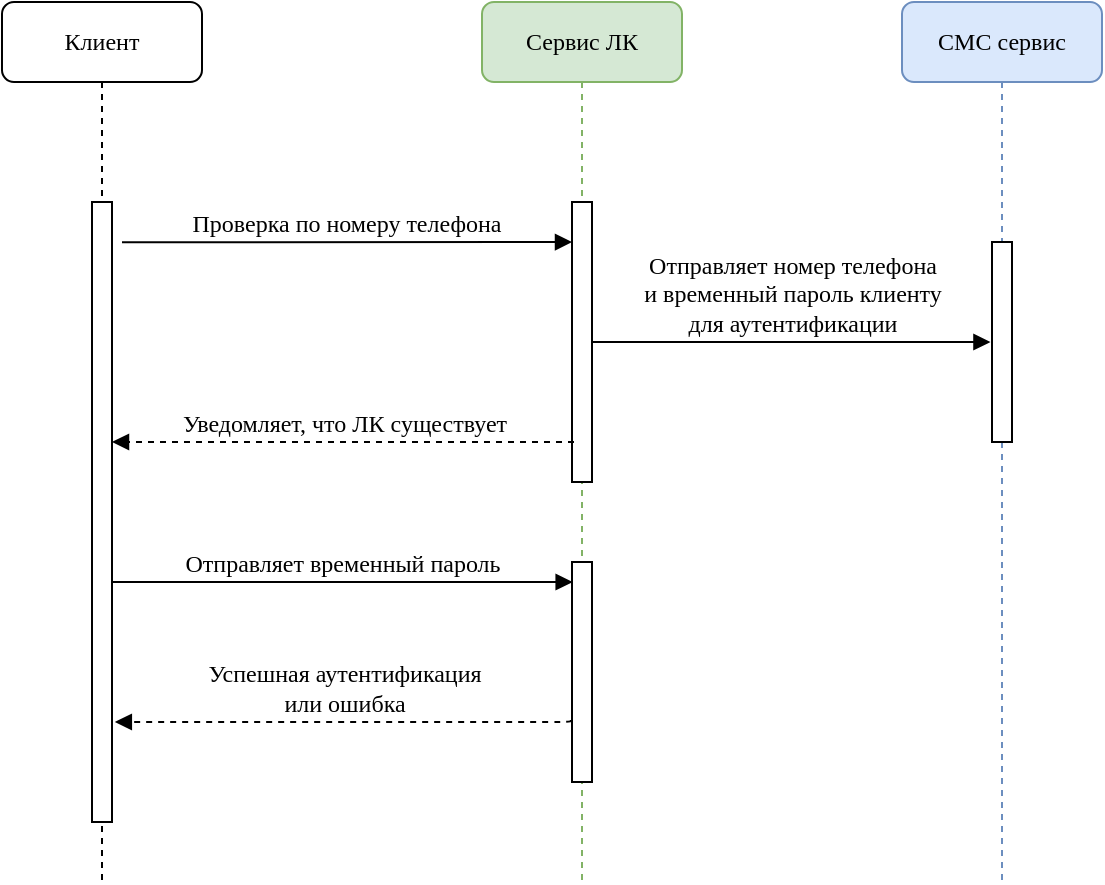 <mxfile version="20.5.1" type="github">
  <diagram name="Page-1" id="13e1069c-82ec-6db2-03f1-153e76fe0fe0">
    <mxGraphModel dx="1422" dy="752" grid="1" gridSize="10" guides="1" tooltips="1" connect="1" arrows="1" fold="1" page="1" pageScale="1" pageWidth="1100" pageHeight="850" background="none" math="0" shadow="0">
      <root>
        <mxCell id="0" />
        <mxCell id="1" parent="0" />
        <mxCell id="7baba1c4bc27f4b0-2" value="Сервис ЛК" style="shape=umlLifeline;perimeter=lifelinePerimeter;whiteSpace=wrap;html=1;container=1;collapsible=0;recursiveResize=0;outlineConnect=0;rounded=1;shadow=0;comic=0;labelBackgroundColor=none;strokeWidth=1;fontFamily=Verdana;fontSize=12;align=center;fillColor=#d5e8d4;strokeColor=#82b366;" parent="1" vertex="1">
          <mxGeometry x="340" y="80" width="100" height="440" as="geometry" />
        </mxCell>
        <mxCell id="7baba1c4bc27f4b0-10" value="" style="html=1;points=[];perimeter=orthogonalPerimeter;rounded=0;shadow=0;comic=0;labelBackgroundColor=none;strokeWidth=1;fontFamily=Verdana;fontSize=12;align=center;" parent="7baba1c4bc27f4b0-2" vertex="1">
          <mxGeometry x="45" y="100" width="10" height="140" as="geometry" />
        </mxCell>
        <mxCell id="XRunER9RHScrPyXt0azJ-4" value="" style="html=1;points=[];perimeter=orthogonalPerimeter;rounded=0;shadow=0;comic=0;labelBackgroundColor=none;strokeWidth=1;fontFamily=Verdana;fontSize=12;align=center;" parent="7baba1c4bc27f4b0-2" vertex="1">
          <mxGeometry x="45" y="280" width="10" height="110" as="geometry" />
        </mxCell>
        <mxCell id="7baba1c4bc27f4b0-3" value="СМС сервис" style="shape=umlLifeline;perimeter=lifelinePerimeter;whiteSpace=wrap;html=1;container=1;collapsible=0;recursiveResize=0;outlineConnect=0;rounded=1;shadow=0;comic=0;labelBackgroundColor=none;strokeWidth=1;fontFamily=Verdana;fontSize=12;align=center;fillColor=#dae8fc;strokeColor=#6c8ebf;" parent="1" vertex="1">
          <mxGeometry x="550" y="80" width="100" height="440" as="geometry" />
        </mxCell>
        <mxCell id="7baba1c4bc27f4b0-13" value="" style="html=1;points=[];perimeter=orthogonalPerimeter;rounded=0;shadow=0;comic=0;labelBackgroundColor=none;strokeWidth=1;fontFamily=Verdana;fontSize=12;align=center;" parent="7baba1c4bc27f4b0-3" vertex="1">
          <mxGeometry x="45" y="120" width="10" height="100" as="geometry" />
        </mxCell>
        <mxCell id="7baba1c4bc27f4b0-8" value="Клиент" style="shape=umlLifeline;perimeter=lifelinePerimeter;whiteSpace=wrap;html=1;container=1;collapsible=0;recursiveResize=0;outlineConnect=0;rounded=1;shadow=0;comic=0;labelBackgroundColor=none;strokeWidth=1;fontFamily=Verdana;fontSize=12;align=center;" parent="1" vertex="1">
          <mxGeometry x="100" y="80" width="100" height="440" as="geometry" />
        </mxCell>
        <mxCell id="7baba1c4bc27f4b0-9" value="" style="html=1;points=[];perimeter=orthogonalPerimeter;rounded=0;shadow=0;comic=0;labelBackgroundColor=none;strokeWidth=1;fontFamily=Verdana;fontSize=12;align=center;" parent="7baba1c4bc27f4b0-8" vertex="1">
          <mxGeometry x="45" y="100" width="10" height="310" as="geometry" />
        </mxCell>
        <mxCell id="7baba1c4bc27f4b0-11" value="Проверка по номеру телефона" style="html=1;verticalAlign=bottom;endArrow=block;labelBackgroundColor=none;fontFamily=Verdana;fontSize=12;edgeStyle=elbowEdgeStyle;elbow=vertical;exitX=1.5;exitY=0.065;exitDx=0;exitDy=0;exitPerimeter=0;" parent="1" source="7baba1c4bc27f4b0-9" edge="1">
          <mxGeometry relative="1" as="geometry">
            <mxPoint x="160" y="200" as="sourcePoint" />
            <mxPoint x="385" y="200" as="targetPoint" />
          </mxGeometry>
        </mxCell>
        <mxCell id="7baba1c4bc27f4b0-14" value="&lt;div&gt;Отправляет номер телефона&lt;/div&gt;&lt;div&gt;и временный пароль клиенту&lt;/div&gt;&lt;div&gt;для аутентификации&lt;br&gt;&lt;/div&gt;" style="html=1;verticalAlign=bottom;endArrow=block;labelBackgroundColor=none;fontFamily=Verdana;fontSize=12;edgeStyle=elbowEdgeStyle;elbow=vertical;entryX=-0.077;entryY=0.501;entryDx=0;entryDy=0;entryPerimeter=0;" parent="1" source="7baba1c4bc27f4b0-10" target="7baba1c4bc27f4b0-13" edge="1">
          <mxGeometry relative="1" as="geometry">
            <mxPoint x="470" y="200" as="sourcePoint" />
            <mxPoint x="590" y="250" as="targetPoint" />
            <Array as="points">
              <mxPoint x="510" y="250" />
              <mxPoint x="470" y="350" />
            </Array>
          </mxGeometry>
        </mxCell>
        <mxCell id="XRunER9RHScrPyXt0azJ-3" value="&lt;div&gt;Уведомляет, что ЛК существует&lt;/div&gt;" style="html=1;verticalAlign=bottom;endArrow=block;labelBackgroundColor=none;fontFamily=Verdana;fontSize=12;edgeStyle=elbowEdgeStyle;elbow=vertical;exitX=0.1;exitY=0.857;exitDx=0;exitDy=0;exitPerimeter=0;dashed=1;" parent="1" source="7baba1c4bc27f4b0-10" edge="1">
          <mxGeometry relative="1" as="geometry">
            <mxPoint x="380" y="380" as="sourcePoint" />
            <mxPoint x="155" y="300" as="targetPoint" />
            <Array as="points">
              <mxPoint x="320" y="300" />
              <mxPoint x="265" y="380.2" />
            </Array>
          </mxGeometry>
        </mxCell>
        <mxCell id="XRunER9RHScrPyXt0azJ-5" value="Отправляет временный пароль" style="html=1;verticalAlign=bottom;endArrow=block;labelBackgroundColor=none;fontFamily=Verdana;fontSize=12;edgeStyle=elbowEdgeStyle;elbow=vertical;entryX=0.033;entryY=0.091;entryDx=0;entryDy=0;entryPerimeter=0;" parent="1" target="XRunER9RHScrPyXt0azJ-4" edge="1">
          <mxGeometry relative="1" as="geometry">
            <mxPoint x="155" y="370" as="sourcePoint" />
            <mxPoint x="380" y="370" as="targetPoint" />
            <Array as="points">
              <mxPoint x="320" y="370" />
            </Array>
          </mxGeometry>
        </mxCell>
        <mxCell id="XRunER9RHScrPyXt0azJ-6" value="&lt;div&gt;Успешная аутентификация&lt;/div&gt;&lt;div&gt;или ошибка&lt;/div&gt;" style="html=1;verticalAlign=bottom;endArrow=block;labelBackgroundColor=none;fontFamily=Verdana;fontSize=12;edgeStyle=elbowEdgeStyle;elbow=vertical;exitX=-0.048;exitY=0.718;exitDx=0;exitDy=0;exitPerimeter=0;dashed=1;entryX=1.142;entryY=0.841;entryDx=0;entryDy=0;entryPerimeter=0;" parent="1" source="XRunER9RHScrPyXt0azJ-4" target="7baba1c4bc27f4b0-9" edge="1">
          <mxGeometry relative="1" as="geometry">
            <mxPoint x="385.36" y="520.0" as="sourcePoint" />
            <mxPoint x="170" y="440" as="targetPoint" />
            <Array as="points">
              <mxPoint x="270" y="440" />
              <mxPoint x="265.55" y="520.33" />
            </Array>
          </mxGeometry>
        </mxCell>
      </root>
    </mxGraphModel>
  </diagram>
</mxfile>
